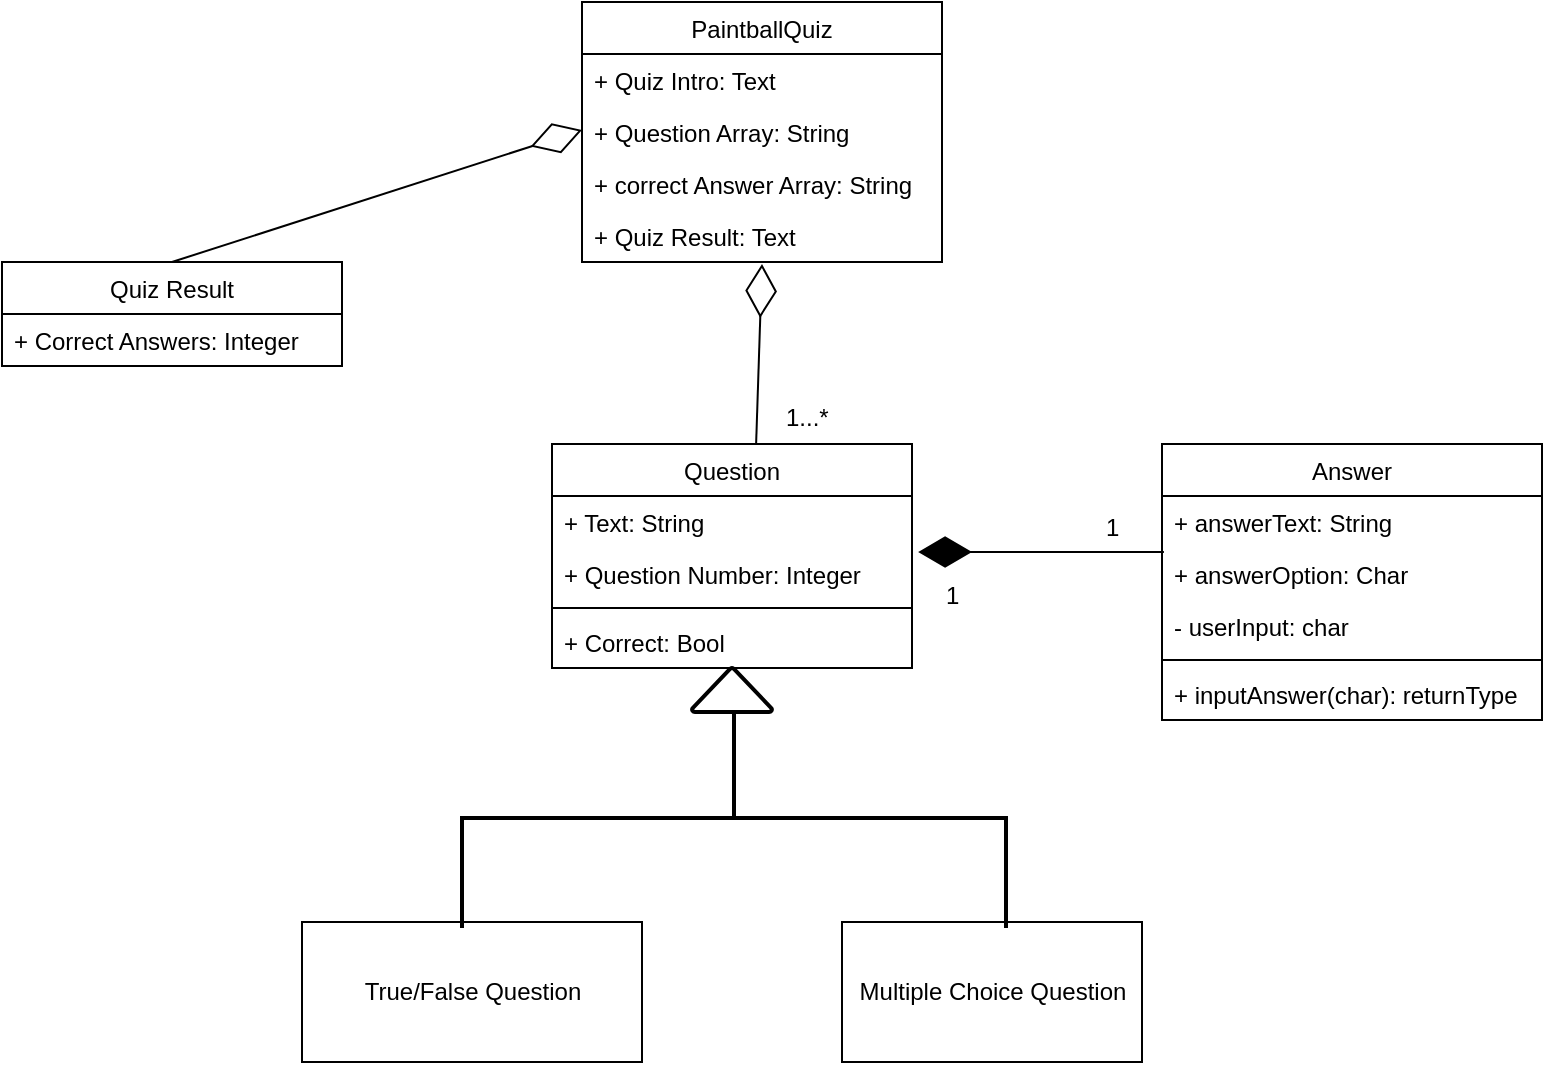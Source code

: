 <mxfile version="10.7.5" type="github"><diagram id="pN7qgHwz6YXszXO5ETTb" name="Page-1"><mxGraphModel dx="1394" dy="811" grid="1" gridSize="10" guides="1" tooltips="1" connect="1" arrows="1" fold="1" page="1" pageScale="1" pageWidth="850" pageHeight="1100" math="0" shadow="0"><root><mxCell id="0"/><mxCell id="1" parent="0"/><mxCell id="utUPkVnXBZknQ0ehe3ph-3" value="PaintballQuiz" style="swimlane;fontStyle=0;childLayout=stackLayout;horizontal=1;startSize=26;fillColor=none;horizontalStack=0;resizeParent=1;resizeParentMax=0;resizeLast=0;collapsible=1;marginBottom=0;" vertex="1" parent="1"><mxGeometry x="350" y="20" width="180" height="130" as="geometry"/></mxCell><mxCell id="utUPkVnXBZknQ0ehe3ph-4" value="+ Quiz Intro: Text" style="text;strokeColor=none;fillColor=none;align=left;verticalAlign=top;spacingLeft=4;spacingRight=4;overflow=hidden;rotatable=0;points=[[0,0.5],[1,0.5]];portConstraint=eastwest;" vertex="1" parent="utUPkVnXBZknQ0ehe3ph-3"><mxGeometry y="26" width="180" height="26" as="geometry"/></mxCell><mxCell id="utUPkVnXBZknQ0ehe3ph-5" value="+ Question Array: String" style="text;strokeColor=none;fillColor=none;align=left;verticalAlign=top;spacingLeft=4;spacingRight=4;overflow=hidden;rotatable=0;points=[[0,0.5],[1,0.5]];portConstraint=eastwest;" vertex="1" parent="utUPkVnXBZknQ0ehe3ph-3"><mxGeometry y="52" width="180" height="26" as="geometry"/></mxCell><mxCell id="utUPkVnXBZknQ0ehe3ph-6" value="+ correct Answer Array: String" style="text;strokeColor=none;fillColor=none;align=left;verticalAlign=top;spacingLeft=4;spacingRight=4;overflow=hidden;rotatable=0;points=[[0,0.5],[1,0.5]];portConstraint=eastwest;" vertex="1" parent="utUPkVnXBZknQ0ehe3ph-3"><mxGeometry y="78" width="180" height="26" as="geometry"/></mxCell><mxCell id="utUPkVnXBZknQ0ehe3ph-7" value="+ Quiz Result: Text" style="text;strokeColor=none;fillColor=none;align=left;verticalAlign=top;spacingLeft=4;spacingRight=4;overflow=hidden;rotatable=0;points=[[0,0.5],[1,0.5]];portConstraint=eastwest;" vertex="1" parent="utUPkVnXBZknQ0ehe3ph-3"><mxGeometry y="104" width="180" height="26" as="geometry"/></mxCell><mxCell id="utUPkVnXBZknQ0ehe3ph-8" value="Quiz Result" style="swimlane;fontStyle=0;childLayout=stackLayout;horizontal=1;startSize=26;fillColor=none;horizontalStack=0;resizeParent=1;resizeParentMax=0;resizeLast=0;collapsible=1;marginBottom=0;" vertex="1" parent="1"><mxGeometry x="60" y="150" width="170" height="52" as="geometry"/></mxCell><mxCell id="utUPkVnXBZknQ0ehe3ph-9" value="+ Correct Answers: Integer" style="text;strokeColor=none;fillColor=none;align=left;verticalAlign=top;spacingLeft=4;spacingRight=4;overflow=hidden;rotatable=0;points=[[0,0.5],[1,0.5]];portConstraint=eastwest;" vertex="1" parent="utUPkVnXBZknQ0ehe3ph-8"><mxGeometry y="26" width="170" height="26" as="geometry"/></mxCell><mxCell id="utUPkVnXBZknQ0ehe3ph-12" value="Question" style="swimlane;fontStyle=0;childLayout=stackLayout;horizontal=1;startSize=26;fillColor=none;horizontalStack=0;resizeParent=1;resizeParentMax=0;resizeLast=0;collapsible=1;marginBottom=0;" vertex="1" parent="1"><mxGeometry x="335" y="241" width="180" height="112" as="geometry"/></mxCell><mxCell id="utUPkVnXBZknQ0ehe3ph-13" value="+ Text: String" style="text;strokeColor=none;fillColor=none;align=left;verticalAlign=top;spacingLeft=4;spacingRight=4;overflow=hidden;rotatable=0;points=[[0,0.5],[1,0.5]];portConstraint=eastwest;" vertex="1" parent="utUPkVnXBZknQ0ehe3ph-12"><mxGeometry y="26" width="180" height="26" as="geometry"/></mxCell><mxCell id="utUPkVnXBZknQ0ehe3ph-14" value="+ Question Number: Integer" style="text;strokeColor=none;fillColor=none;align=left;verticalAlign=top;spacingLeft=4;spacingRight=4;overflow=hidden;rotatable=0;points=[[0,0.5],[1,0.5]];portConstraint=eastwest;" vertex="1" parent="utUPkVnXBZknQ0ehe3ph-12"><mxGeometry y="52" width="180" height="26" as="geometry"/></mxCell><mxCell id="utUPkVnXBZknQ0ehe3ph-16" value="" style="line;strokeWidth=1;fillColor=none;align=left;verticalAlign=middle;spacingTop=-1;spacingLeft=3;spacingRight=3;rotatable=0;labelPosition=right;points=[];portConstraint=eastwest;" vertex="1" parent="utUPkVnXBZknQ0ehe3ph-12"><mxGeometry y="78" width="180" height="8" as="geometry"/></mxCell><mxCell id="utUPkVnXBZknQ0ehe3ph-15" value="+ Correct: Bool" style="text;strokeColor=none;fillColor=none;align=left;verticalAlign=top;spacingLeft=4;spacingRight=4;overflow=hidden;rotatable=0;points=[[0,0.5],[1,0.5]];portConstraint=eastwest;" vertex="1" parent="utUPkVnXBZknQ0ehe3ph-12"><mxGeometry y="86" width="180" height="26" as="geometry"/></mxCell><mxCell id="utUPkVnXBZknQ0ehe3ph-17" value="Answer" style="swimlane;fontStyle=0;childLayout=stackLayout;horizontal=1;startSize=26;fillColor=none;horizontalStack=0;resizeParent=1;resizeParentMax=0;resizeLast=0;collapsible=1;marginBottom=0;" vertex="1" parent="1"><mxGeometry x="640" y="241" width="190" height="138" as="geometry"/></mxCell><mxCell id="utUPkVnXBZknQ0ehe3ph-18" value="+ answerText: String" style="text;strokeColor=none;fillColor=none;align=left;verticalAlign=top;spacingLeft=4;spacingRight=4;overflow=hidden;rotatable=0;points=[[0,0.5],[1,0.5]];portConstraint=eastwest;" vertex="1" parent="utUPkVnXBZknQ0ehe3ph-17"><mxGeometry y="26" width="190" height="26" as="geometry"/></mxCell><mxCell id="utUPkVnXBZknQ0ehe3ph-19" value="+ answerOption: Char" style="text;strokeColor=none;fillColor=none;align=left;verticalAlign=top;spacingLeft=4;spacingRight=4;overflow=hidden;rotatable=0;points=[[0,0.5],[1,0.5]];portConstraint=eastwest;" vertex="1" parent="utUPkVnXBZknQ0ehe3ph-17"><mxGeometry y="52" width="190" height="26" as="geometry"/></mxCell><mxCell id="utUPkVnXBZknQ0ehe3ph-20" value="- userInput: char" style="text;strokeColor=none;fillColor=none;align=left;verticalAlign=top;spacingLeft=4;spacingRight=4;overflow=hidden;rotatable=0;points=[[0,0.5],[1,0.5]];portConstraint=eastwest;" vertex="1" parent="utUPkVnXBZknQ0ehe3ph-17"><mxGeometry y="78" width="190" height="26" as="geometry"/></mxCell><mxCell id="utUPkVnXBZknQ0ehe3ph-22" value="" style="line;strokeWidth=1;fillColor=none;align=left;verticalAlign=middle;spacingTop=-1;spacingLeft=3;spacingRight=3;rotatable=0;labelPosition=right;points=[];portConstraint=eastwest;" vertex="1" parent="utUPkVnXBZknQ0ehe3ph-17"><mxGeometry y="104" width="190" height="8" as="geometry"/></mxCell><mxCell id="utUPkVnXBZknQ0ehe3ph-21" value="+ inputAnswer(char): returnType" style="text;strokeColor=none;fillColor=none;align=left;verticalAlign=top;spacingLeft=4;spacingRight=4;overflow=hidden;rotatable=0;points=[[0,0.5],[1,0.5]];portConstraint=eastwest;" vertex="1" parent="utUPkVnXBZknQ0ehe3ph-17"><mxGeometry y="112" width="190" height="26" as="geometry"/></mxCell><mxCell id="utUPkVnXBZknQ0ehe3ph-23" value="True/False Question" style="html=1;" vertex="1" parent="1"><mxGeometry x="210" y="480" width="170" height="70" as="geometry"/></mxCell><mxCell id="utUPkVnXBZknQ0ehe3ph-24" value="Multiple Choice Question" style="html=1;" vertex="1" parent="1"><mxGeometry x="480" y="480" width="150" height="70" as="geometry"/></mxCell><mxCell id="utUPkVnXBZknQ0ehe3ph-25" value="" style="endArrow=diamondThin;endFill=0;endSize=24;html=1;exitX=0.5;exitY=0;exitDx=0;exitDy=0;" edge="1" parent="1" source="utUPkVnXBZknQ0ehe3ph-8"><mxGeometry width="160" relative="1" as="geometry"><mxPoint x="190" y="84" as="sourcePoint"/><mxPoint x="350" y="84" as="targetPoint"/></mxGeometry></mxCell><mxCell id="utUPkVnXBZknQ0ehe3ph-26" value="" style="endArrow=diamondThin;endFill=0;endSize=24;html=1;exitX=0.567;exitY=0;exitDx=0;exitDy=0;entryX=0.5;entryY=1.038;entryDx=0;entryDy=0;entryPerimeter=0;exitPerimeter=0;" edge="1" parent="1" source="utUPkVnXBZknQ0ehe3ph-12" target="utUPkVnXBZknQ0ehe3ph-7"><mxGeometry width="160" relative="1" as="geometry"><mxPoint x="337.5" y="216" as="sourcePoint"/><mxPoint x="542.5" y="150" as="targetPoint"/></mxGeometry></mxCell><mxCell id="utUPkVnXBZknQ0ehe3ph-27" value="1...*" style="text;html=1;resizable=0;points=[];autosize=1;align=left;verticalAlign=top;spacingTop=-4;" vertex="1" parent="1"><mxGeometry x="450" y="218" width="40" height="20" as="geometry"/></mxCell><mxCell id="utUPkVnXBZknQ0ehe3ph-28" value="" style="endArrow=diamondThin;endFill=1;endSize=24;html=1;entryX=1.017;entryY=0.077;entryDx=0;entryDy=0;entryPerimeter=0;exitX=0.005;exitY=0.077;exitDx=0;exitDy=0;exitPerimeter=0;" edge="1" parent="1" source="utUPkVnXBZknQ0ehe3ph-19" target="utUPkVnXBZknQ0ehe3ph-14"><mxGeometry width="160" relative="1" as="geometry"><mxPoint x="610" y="410" as="sourcePoint"/><mxPoint x="770" y="410" as="targetPoint"/></mxGeometry></mxCell><mxCell id="utUPkVnXBZknQ0ehe3ph-30" value="1" style="text;html=1;resizable=0;points=[];autosize=1;align=left;verticalAlign=top;spacingTop=-4;" vertex="1" parent="1"><mxGeometry x="610" y="273" width="20" height="20" as="geometry"/></mxCell><mxCell id="utUPkVnXBZknQ0ehe3ph-31" value="1" style="text;html=1;resizable=0;points=[];autosize=1;align=left;verticalAlign=top;spacingTop=-4;" vertex="1" parent="1"><mxGeometry x="530" y="307" width="20" height="20" as="geometry"/></mxCell><mxCell id="utUPkVnXBZknQ0ehe3ph-32" value="" style="strokeWidth=2;html=1;shape=mxgraph.flowchart.annotation_2;align=left;pointerEvents=1;rotation=90;" vertex="1" parent="1"><mxGeometry x="371" y="292" width="110" height="272" as="geometry"/></mxCell><mxCell id="utUPkVnXBZknQ0ehe3ph-33" value="" style="strokeWidth=2;html=1;shape=mxgraph.flowchart.extract_or_measurement;whiteSpace=wrap;" vertex="1" parent="1"><mxGeometry x="405" y="353" width="40" height="22" as="geometry"/></mxCell></root></mxGraphModel></diagram></mxfile>